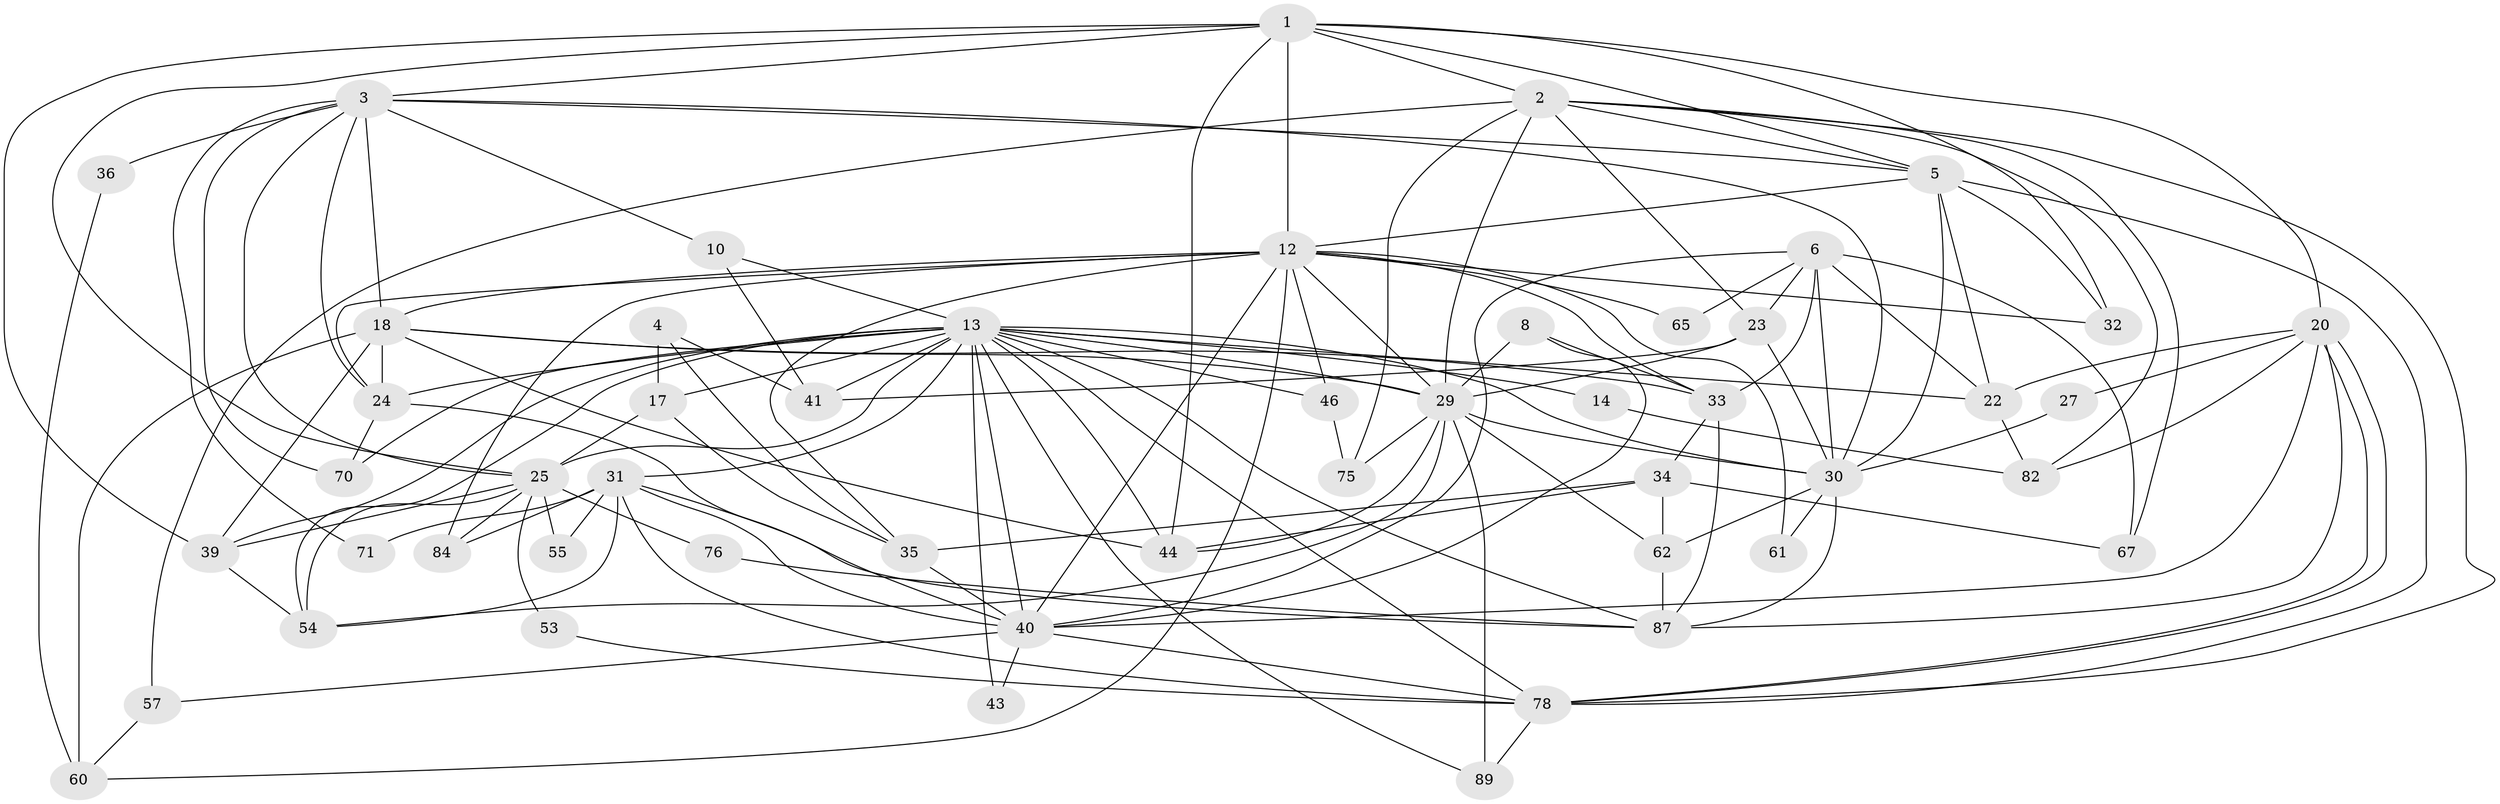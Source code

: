 // original degree distribution, {3: 0.27450980392156865, 2: 0.13725490196078433, 5: 0.13725490196078433, 4: 0.30392156862745096, 9: 0.0196078431372549, 6: 0.08823529411764706, 8: 0.0196078431372549, 7: 0.0196078431372549}
// Generated by graph-tools (version 1.1) at 2025/15/03/09/25 04:15:09]
// undirected, 51 vertices, 140 edges
graph export_dot {
graph [start="1"]
  node [color=gray90,style=filled];
  1 [super="+68+7"];
  2 [super="+99+49"];
  3 [super="+64+16"];
  4;
  5 [super="+15+9"];
  6 [super="+11"];
  8;
  10;
  12 [super="+63+101+38"];
  13 [super="+81+19"];
  14;
  17 [super="+90"];
  18 [super="+58"];
  20;
  22 [super="+28"];
  23 [super="+37"];
  24 [super="+91"];
  25 [super="+26+79"];
  27;
  29 [super="+56+47+74"];
  30 [super="+51"];
  31 [super="+52"];
  32;
  33 [super="+69+48"];
  34;
  35;
  36;
  39 [super="+86+92"];
  40 [super="+85+66+50"];
  41;
  43;
  44;
  46;
  53;
  54 [super="+97"];
  55;
  57;
  60 [super="+93"];
  61;
  62;
  65;
  67;
  70;
  71;
  75;
  76;
  78 [super="+95"];
  82;
  84;
  87 [super="+88"];
  89;
  1 -- 44;
  1 -- 2 [weight=2];
  1 -- 3 [weight=2];
  1 -- 20;
  1 -- 39;
  1 -- 32;
  1 -- 25;
  1 -- 12;
  1 -- 5;
  2 -- 29;
  2 -- 67;
  2 -- 75;
  2 -- 82;
  2 -- 23;
  2 -- 57;
  2 -- 78;
  2 -- 5;
  3 -- 30;
  3 -- 71;
  3 -- 36;
  3 -- 70;
  3 -- 10;
  3 -- 24;
  3 -- 18;
  3 -- 5;
  3 -- 25;
  4 -- 17;
  4 -- 35;
  4 -- 41;
  5 -- 30;
  5 -- 32 [weight=2];
  5 -- 22;
  5 -- 12;
  5 -- 78;
  6 -- 65;
  6 -- 30;
  6 -- 33 [weight=2];
  6 -- 67;
  6 -- 23;
  6 -- 40;
  6 -- 22;
  8 -- 33;
  8 -- 29;
  8 -- 40;
  10 -- 41;
  10 -- 13;
  12 -- 65;
  12 -- 33;
  12 -- 35;
  12 -- 40 [weight=2];
  12 -- 61;
  12 -- 46;
  12 -- 32;
  12 -- 84;
  12 -- 24;
  12 -- 60;
  12 -- 18;
  12 -- 29;
  13 -- 46;
  13 -- 24;
  13 -- 43;
  13 -- 89 [weight=2];
  13 -- 14;
  13 -- 78;
  13 -- 22;
  13 -- 40;
  13 -- 70;
  13 -- 39;
  13 -- 41;
  13 -- 44;
  13 -- 17;
  13 -- 25 [weight=2];
  13 -- 54;
  13 -- 87;
  13 -- 29;
  13 -- 30;
  13 -- 31;
  14 -- 82;
  17 -- 35;
  17 -- 25;
  18 -- 33 [weight=2];
  18 -- 60 [weight=2];
  18 -- 29;
  18 -- 39;
  18 -- 24;
  18 -- 44;
  20 -- 78;
  20 -- 78;
  20 -- 22;
  20 -- 27;
  20 -- 82;
  20 -- 87;
  20 -- 40;
  22 -- 82;
  23 -- 41;
  23 -- 30;
  23 -- 29;
  24 -- 40;
  24 -- 70;
  25 -- 84;
  25 -- 53;
  25 -- 76 [weight=3];
  25 -- 39;
  25 -- 54;
  25 -- 55;
  27 -- 30;
  29 -- 89 [weight=2];
  29 -- 62;
  29 -- 75;
  29 -- 54;
  29 -- 44;
  29 -- 30;
  30 -- 62;
  30 -- 87;
  30 -- 61;
  31 -- 55;
  31 -- 84;
  31 -- 54;
  31 -- 71;
  31 -- 40;
  31 -- 87;
  31 -- 78;
  33 -- 34;
  33 -- 87;
  34 -- 44;
  34 -- 62;
  34 -- 35;
  34 -- 67;
  35 -- 40;
  36 -- 60;
  39 -- 54;
  40 -- 43;
  40 -- 57;
  40 -- 78;
  46 -- 75;
  53 -- 78;
  57 -- 60;
  62 -- 87;
  76 -- 87;
  78 -- 89;
}
